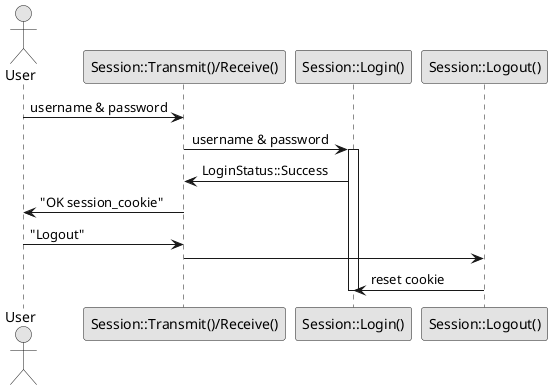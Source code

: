 @startuml
skinparam monochrome true

    actor User
    User -> "Session::Transmit()/Receive()" : username & password

    "Session::Transmit()/Receive()"-> "Session::Login()" : username & password
    activate "Session::Login()"
    "Session::Login()" -> "Session::Transmit()/Receive()" : LoginStatus::Success
    "Session::Transmit()/Receive()" -> User : "OK session_cookie"

    User -> "Session::Transmit()/Receive()" : "Logout"
    "Session::Transmit()/Receive()" -> "Session::Logout()"
    "Session::Logout()" -> "Session::Login()": reset cookie
    deactivate "Session::Login()"
@enduml